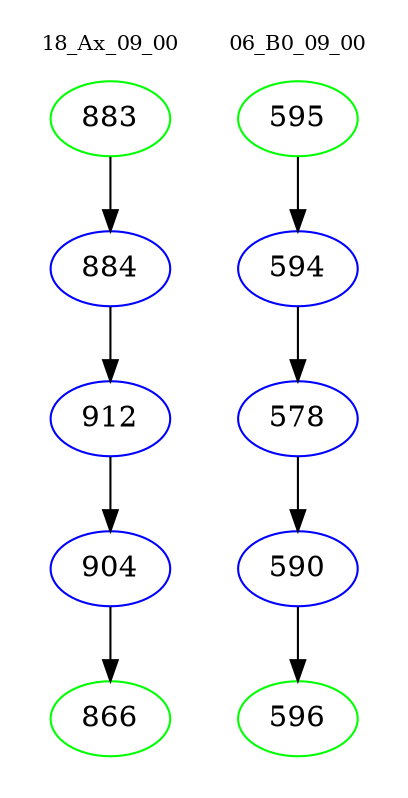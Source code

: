 digraph{
subgraph cluster_0 {
color = white
label = "18_Ax_09_00";
fontsize=10;
T0_883 [label="883", color="green"]
T0_883 -> T0_884 [color="black"]
T0_884 [label="884", color="blue"]
T0_884 -> T0_912 [color="black"]
T0_912 [label="912", color="blue"]
T0_912 -> T0_904 [color="black"]
T0_904 [label="904", color="blue"]
T0_904 -> T0_866 [color="black"]
T0_866 [label="866", color="green"]
}
subgraph cluster_1 {
color = white
label = "06_B0_09_00";
fontsize=10;
T1_595 [label="595", color="green"]
T1_595 -> T1_594 [color="black"]
T1_594 [label="594", color="blue"]
T1_594 -> T1_578 [color="black"]
T1_578 [label="578", color="blue"]
T1_578 -> T1_590 [color="black"]
T1_590 [label="590", color="blue"]
T1_590 -> T1_596 [color="black"]
T1_596 [label="596", color="green"]
}
}
